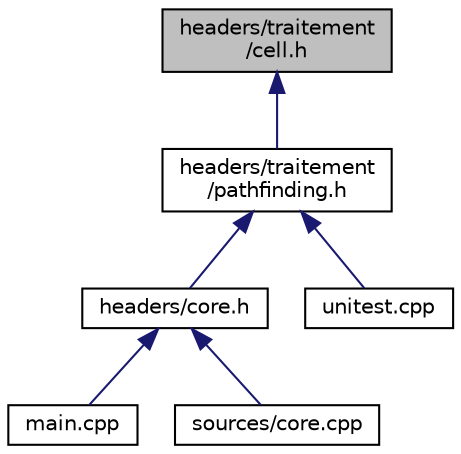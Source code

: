 digraph "headers/traitement/cell.h"
{
  edge [fontname="Helvetica",fontsize="10",labelfontname="Helvetica",labelfontsize="10"];
  node [fontname="Helvetica",fontsize="10",shape=record];
  Node1 [label="headers/traitement\l/cell.h",height=0.2,width=0.4,color="black", fillcolor="grey75", style="filled" fontcolor="black"];
  Node1 -> Node2 [dir="back",color="midnightblue",fontsize="10",style="solid"];
  Node2 [label="headers/traitement\l/pathfinding.h",height=0.2,width=0.4,color="black", fillcolor="white", style="filled",URL="$pathfinding_8h.html",tooltip="Search the best way to go to Arrival. "];
  Node2 -> Node3 [dir="back",color="midnightblue",fontsize="10",style="solid"];
  Node3 [label="headers/core.h",height=0.2,width=0.4,color="black", fillcolor="white", style="filled",URL="$core_8h.html",tooltip="State of State Machine. "];
  Node3 -> Node4 [dir="back",color="midnightblue",fontsize="10",style="solid"];
  Node4 [label="main.cpp",height=0.2,width=0.4,color="black", fillcolor="white", style="filled",URL="$main_8cpp.html"];
  Node3 -> Node5 [dir="back",color="midnightblue",fontsize="10",style="solid"];
  Node5 [label="sources/core.cpp",height=0.2,width=0.4,color="black", fillcolor="white", style="filled",URL="$core_8cpp.html"];
  Node2 -> Node6 [dir="back",color="midnightblue",fontsize="10",style="solid"];
  Node6 [label="unitest.cpp",height=0.2,width=0.4,color="black", fillcolor="white", style="filled",URL="$unitest_8cpp.html"];
}
